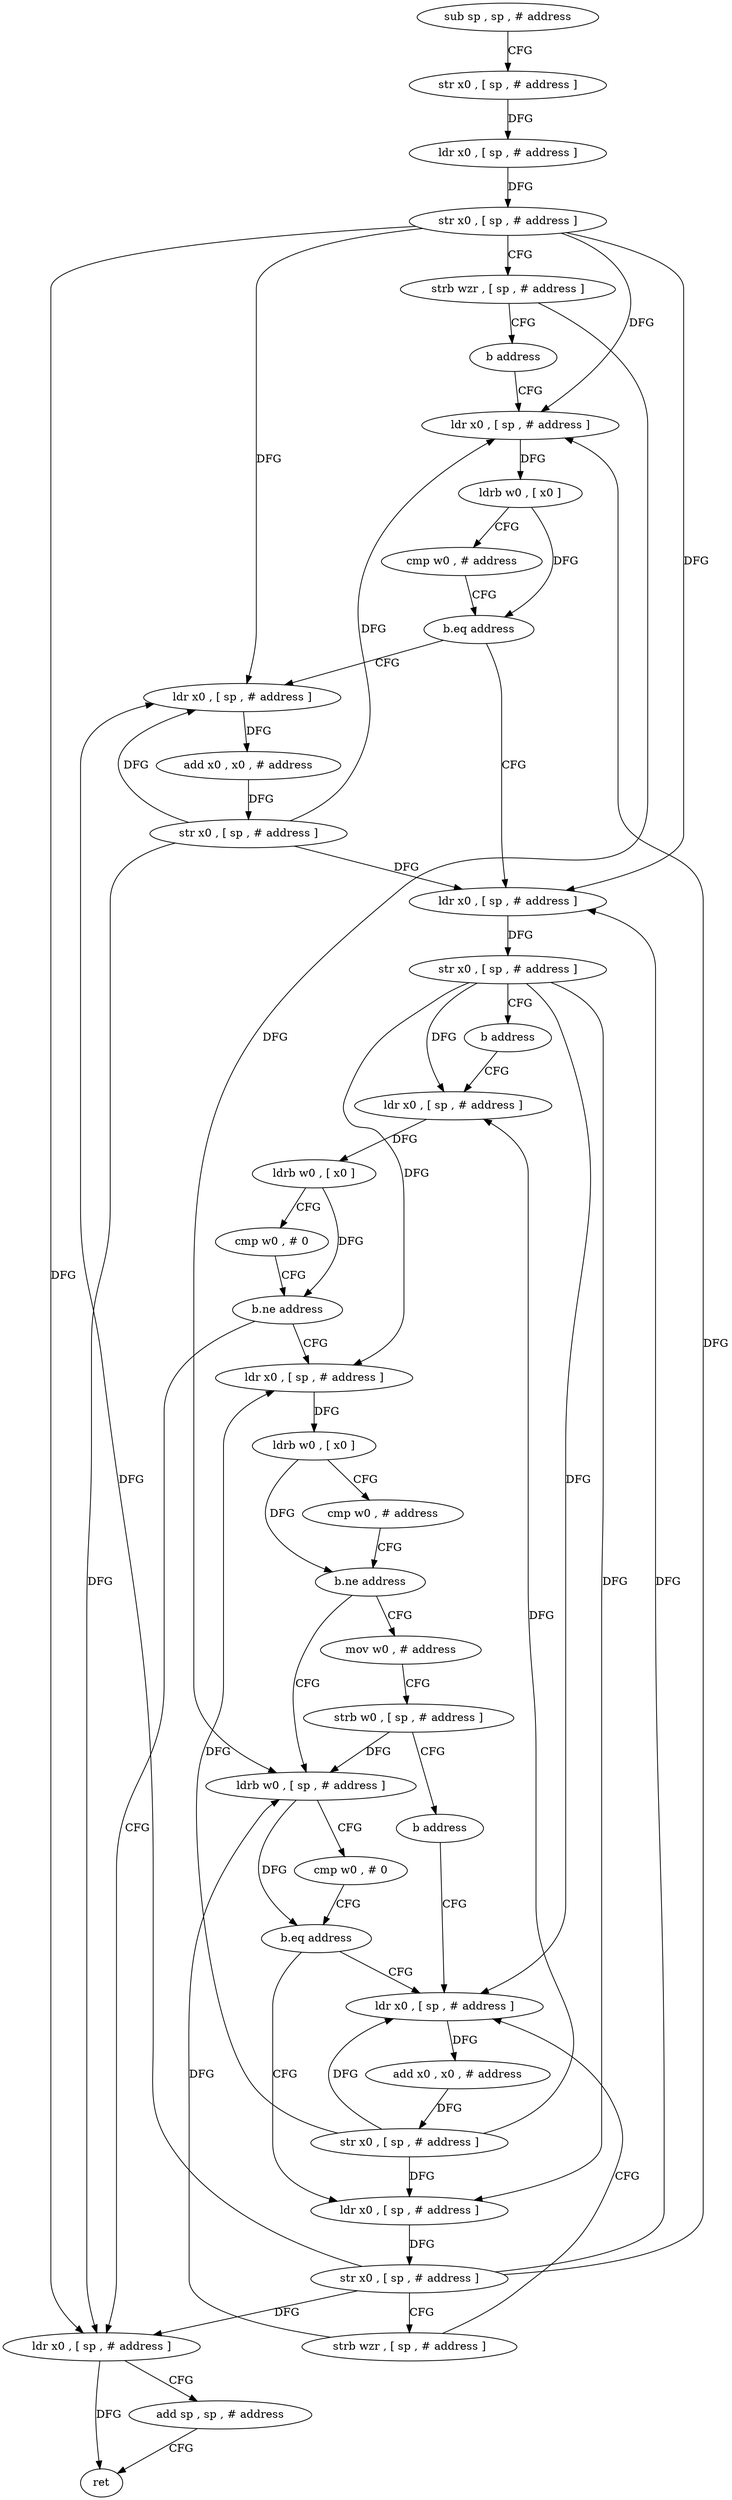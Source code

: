 digraph "func" {
"4519700" [label = "sub sp , sp , # address" ]
"4519704" [label = "str x0 , [ sp , # address ]" ]
"4519708" [label = "ldr x0 , [ sp , # address ]" ]
"4519712" [label = "str x0 , [ sp , # address ]" ]
"4519716" [label = "strb wzr , [ sp , # address ]" ]
"4519720" [label = "b address" ]
"4519736" [label = "ldr x0 , [ sp , # address ]" ]
"4519740" [label = "ldrb w0 , [ x0 ]" ]
"4519744" [label = "cmp w0 , # address" ]
"4519748" [label = "b.eq address" ]
"4519724" [label = "ldr x0 , [ sp , # address ]" ]
"4519752" [label = "ldr x0 , [ sp , # address ]" ]
"4519728" [label = "add x0 , x0 , # address" ]
"4519732" [label = "str x0 , [ sp , # address ]" ]
"4519756" [label = "str x0 , [ sp , # address ]" ]
"4519760" [label = "b address" ]
"4519828" [label = "ldr x0 , [ sp , # address ]" ]
"4519832" [label = "ldrb w0 , [ x0 ]" ]
"4519836" [label = "cmp w0 , # 0" ]
"4519840" [label = "b.ne address" ]
"4519764" [label = "ldr x0 , [ sp , # address ]" ]
"4519844" [label = "ldr x0 , [ sp , # address ]" ]
"4519768" [label = "ldrb w0 , [ x0 ]" ]
"4519772" [label = "cmp w0 , # address" ]
"4519776" [label = "b.ne address" ]
"4519792" [label = "ldrb w0 , [ sp , # address ]" ]
"4519780" [label = "mov w0 , # address" ]
"4519848" [label = "add sp , sp , # address" ]
"4519852" [label = "ret" ]
"4519796" [label = "cmp w0 , # 0" ]
"4519800" [label = "b.eq address" ]
"4519816" [label = "ldr x0 , [ sp , # address ]" ]
"4519804" [label = "ldr x0 , [ sp , # address ]" ]
"4519784" [label = "strb w0 , [ sp , # address ]" ]
"4519788" [label = "b address" ]
"4519820" [label = "add x0 , x0 , # address" ]
"4519824" [label = "str x0 , [ sp , # address ]" ]
"4519808" [label = "str x0 , [ sp , # address ]" ]
"4519812" [label = "strb wzr , [ sp , # address ]" ]
"4519700" -> "4519704" [ label = "CFG" ]
"4519704" -> "4519708" [ label = "DFG" ]
"4519708" -> "4519712" [ label = "DFG" ]
"4519712" -> "4519716" [ label = "CFG" ]
"4519712" -> "4519736" [ label = "DFG" ]
"4519712" -> "4519724" [ label = "DFG" ]
"4519712" -> "4519752" [ label = "DFG" ]
"4519712" -> "4519844" [ label = "DFG" ]
"4519716" -> "4519720" [ label = "CFG" ]
"4519716" -> "4519792" [ label = "DFG" ]
"4519720" -> "4519736" [ label = "CFG" ]
"4519736" -> "4519740" [ label = "DFG" ]
"4519740" -> "4519744" [ label = "CFG" ]
"4519740" -> "4519748" [ label = "DFG" ]
"4519744" -> "4519748" [ label = "CFG" ]
"4519748" -> "4519724" [ label = "CFG" ]
"4519748" -> "4519752" [ label = "CFG" ]
"4519724" -> "4519728" [ label = "DFG" ]
"4519752" -> "4519756" [ label = "DFG" ]
"4519728" -> "4519732" [ label = "DFG" ]
"4519732" -> "4519736" [ label = "DFG" ]
"4519732" -> "4519724" [ label = "DFG" ]
"4519732" -> "4519752" [ label = "DFG" ]
"4519732" -> "4519844" [ label = "DFG" ]
"4519756" -> "4519760" [ label = "CFG" ]
"4519756" -> "4519828" [ label = "DFG" ]
"4519756" -> "4519764" [ label = "DFG" ]
"4519756" -> "4519816" [ label = "DFG" ]
"4519756" -> "4519804" [ label = "DFG" ]
"4519760" -> "4519828" [ label = "CFG" ]
"4519828" -> "4519832" [ label = "DFG" ]
"4519832" -> "4519836" [ label = "CFG" ]
"4519832" -> "4519840" [ label = "DFG" ]
"4519836" -> "4519840" [ label = "CFG" ]
"4519840" -> "4519764" [ label = "CFG" ]
"4519840" -> "4519844" [ label = "CFG" ]
"4519764" -> "4519768" [ label = "DFG" ]
"4519844" -> "4519848" [ label = "CFG" ]
"4519844" -> "4519852" [ label = "DFG" ]
"4519768" -> "4519772" [ label = "CFG" ]
"4519768" -> "4519776" [ label = "DFG" ]
"4519772" -> "4519776" [ label = "CFG" ]
"4519776" -> "4519792" [ label = "CFG" ]
"4519776" -> "4519780" [ label = "CFG" ]
"4519792" -> "4519796" [ label = "CFG" ]
"4519792" -> "4519800" [ label = "DFG" ]
"4519780" -> "4519784" [ label = "CFG" ]
"4519848" -> "4519852" [ label = "CFG" ]
"4519796" -> "4519800" [ label = "CFG" ]
"4519800" -> "4519816" [ label = "CFG" ]
"4519800" -> "4519804" [ label = "CFG" ]
"4519816" -> "4519820" [ label = "DFG" ]
"4519804" -> "4519808" [ label = "DFG" ]
"4519784" -> "4519788" [ label = "CFG" ]
"4519784" -> "4519792" [ label = "DFG" ]
"4519788" -> "4519816" [ label = "CFG" ]
"4519820" -> "4519824" [ label = "DFG" ]
"4519824" -> "4519828" [ label = "DFG" ]
"4519824" -> "4519764" [ label = "DFG" ]
"4519824" -> "4519816" [ label = "DFG" ]
"4519824" -> "4519804" [ label = "DFG" ]
"4519808" -> "4519812" [ label = "CFG" ]
"4519808" -> "4519736" [ label = "DFG" ]
"4519808" -> "4519724" [ label = "DFG" ]
"4519808" -> "4519752" [ label = "DFG" ]
"4519808" -> "4519844" [ label = "DFG" ]
"4519812" -> "4519816" [ label = "CFG" ]
"4519812" -> "4519792" [ label = "DFG" ]
}
